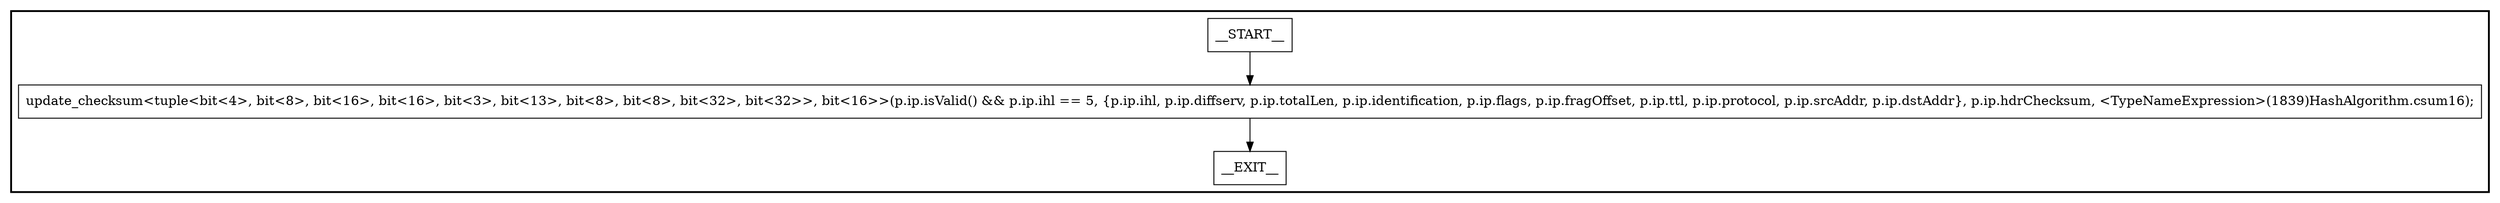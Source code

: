 digraph computeChecksum {
subgraph cluster {
graph [
label="", labeljust=r, style=bold];
0[label=__START__, margin="", shape=rectangle, style=solid];
1[label=__EXIT__, margin="", shape=rectangle, style=solid];
2[label="update_checksum<tuple<bit<4>, bit<8>, bit<16>, bit<16>, bit<3>, bit<13>, bit<8>, bit<8>, bit<32>, bit<32>>, bit<16>>(p.ip.isValid() && p.ip.ihl == 5, {p.ip.ihl, p.ip.diffserv, p.ip.totalLen, p.ip.identification, p.ip.flags, p.ip.fragOffset, p.ip.ttl, p.ip.protocol, p.ip.srcAddr, p.ip.dstAddr}, p.ip.hdrChecksum, <TypeNameExpression>(1839)HashAlgorithm.csum16);", margin="", shape=rectangle, style=solid];
0 -> 2[label=""];
2 -> 1[label=""];
}
}
